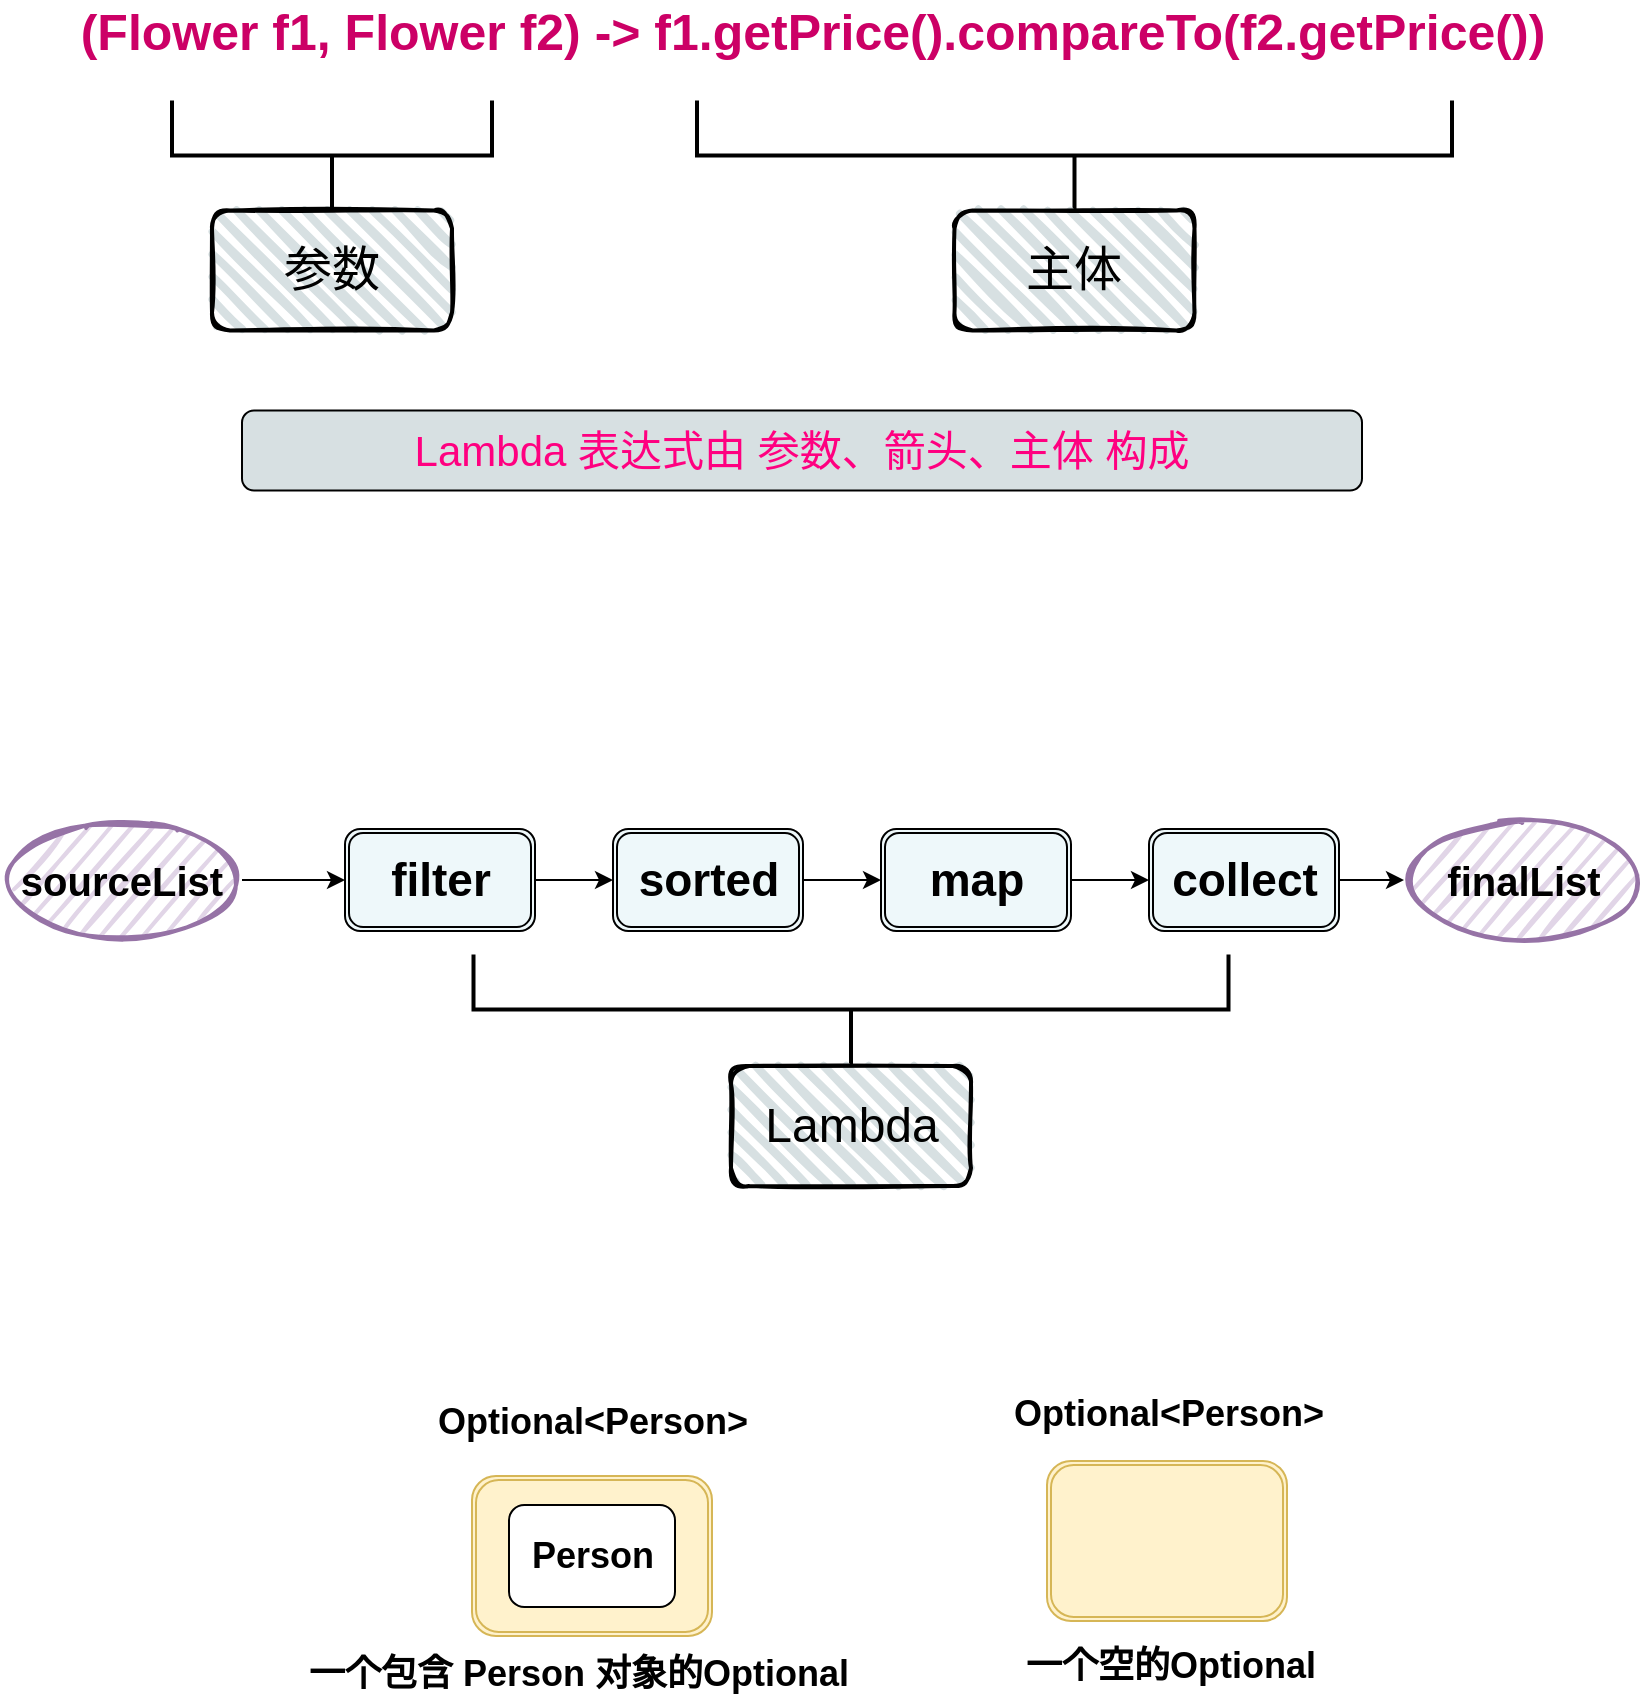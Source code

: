 <mxfile version="13.4.5" type="github">
  <diagram id="rj0JLe2gIcL-ojJeOArh" name="Page-1">
    <mxGraphModel dx="693" dy="824" grid="0" gridSize="10" guides="1" tooltips="1" connect="1" arrows="1" fold="1" page="1" pageScale="1" pageWidth="827" pageHeight="1169" math="0" shadow="0">
      <root>
        <mxCell id="0" />
        <mxCell id="1" parent="0" />
        <mxCell id="2" value="&lt;b&gt;&lt;font style=&quot;font-size: 25px&quot; color=&quot;#cc0066&quot;&gt;(Flower f1, Flower f2) -&amp;gt; f1.getPrice().compareTo(f2.getPrice())&lt;/font&gt;&lt;/b&gt;" style="text;html=1;align=center;verticalAlign=middle;resizable=0;points=[];autosize=1;" parent="1" vertex="1">
          <mxGeometry x="42" y="228.25" width="750" height="20" as="geometry" />
        </mxCell>
        <mxCell id="dL1Ew3igVVzmneVDEsXX-4" value="" style="strokeWidth=2;html=1;shape=mxgraph.flowchart.annotation_2;align=left;labelPosition=right;pointerEvents=1;rotation=-90;" parent="1" vertex="1">
          <mxGeometry x="149.5" y="220.75" width="55" height="160" as="geometry" />
        </mxCell>
        <mxCell id="dL1Ew3igVVzmneVDEsXX-6" value="&lt;font style=&quot;font-size: 24px&quot;&gt;参数&lt;/font&gt;" style="rounded=1;whiteSpace=wrap;html=1;strokeWidth=2;fillWeight=4;hachureGap=8;hachureAngle=45;sketch=1;fillColor=#D7E0E2;" parent="1" vertex="1">
          <mxGeometry x="117" y="328.25" width="120" height="60" as="geometry" />
        </mxCell>
        <mxCell id="dL1Ew3igVVzmneVDEsXX-7" value="" style="strokeWidth=2;html=1;shape=mxgraph.flowchart.annotation_2;align=left;labelPosition=right;pointerEvents=1;rotation=-90;" parent="1" vertex="1">
          <mxGeometry x="520.75" y="112" width="55" height="377.5" as="geometry" />
        </mxCell>
        <mxCell id="dL1Ew3igVVzmneVDEsXX-8" value="&lt;font style=&quot;font-size: 24px&quot;&gt;主体&lt;/font&gt;" style="rounded=1;whiteSpace=wrap;html=1;strokeWidth=2;fillWeight=4;hachureGap=8;hachureAngle=45;sketch=1;fillColor=#D7E0E2;" parent="1" vertex="1">
          <mxGeometry x="488.25" y="328.25" width="120" height="60" as="geometry" />
        </mxCell>
        <mxCell id="dL1Ew3igVVzmneVDEsXX-10" value="&lt;font style=&quot;font-size: 21px&quot; color=&quot;#ff0080&quot;&gt;Lambda 表达式由 参数、箭头、主体 构成&lt;/font&gt;" style="rounded=1;whiteSpace=wrap;html=1;fillColor=#D7E0E2;" parent="1" vertex="1">
          <mxGeometry x="132" y="428.25" width="560" height="40" as="geometry" />
        </mxCell>
        <mxCell id="dL1Ew3igVVzmneVDEsXX-16" value="" style="edgeStyle=orthogonalEdgeStyle;rounded=0;orthogonalLoop=1;jettySize=auto;html=1;" parent="1" source="dL1Ew3igVVzmneVDEsXX-11" target="dL1Ew3igVVzmneVDEsXX-13" edge="1">
          <mxGeometry relative="1" as="geometry" />
        </mxCell>
        <mxCell id="dL1Ew3igVVzmneVDEsXX-11" value="&lt;font style=&quot;font-size: 23px&quot;&gt;&lt;b&gt;filter&lt;/b&gt;&lt;/font&gt;" style="shape=ext;double=1;rounded=1;whiteSpace=wrap;html=1;fillColor=#EEF8FA;" parent="1" vertex="1">
          <mxGeometry x="183.5" y="637.5" width="95" height="51" as="geometry" />
        </mxCell>
        <mxCell id="dL1Ew3igVVzmneVDEsXX-17" value="" style="edgeStyle=orthogonalEdgeStyle;rounded=0;orthogonalLoop=1;jettySize=auto;html=1;" parent="1" source="dL1Ew3igVVzmneVDEsXX-13" target="dL1Ew3igVVzmneVDEsXX-14" edge="1">
          <mxGeometry relative="1" as="geometry" />
        </mxCell>
        <mxCell id="dL1Ew3igVVzmneVDEsXX-13" value="&lt;font style=&quot;font-size: 23px&quot;&gt;&lt;b&gt;sorted&lt;/b&gt;&lt;/font&gt;" style="shape=ext;double=1;rounded=1;whiteSpace=wrap;html=1;fillColor=#EEF8FA;" parent="1" vertex="1">
          <mxGeometry x="317.5" y="637.5" width="95" height="51" as="geometry" />
        </mxCell>
        <mxCell id="dL1Ew3igVVzmneVDEsXX-18" value="" style="edgeStyle=orthogonalEdgeStyle;rounded=0;orthogonalLoop=1;jettySize=auto;html=1;" parent="1" source="dL1Ew3igVVzmneVDEsXX-14" target="dL1Ew3igVVzmneVDEsXX-15" edge="1">
          <mxGeometry relative="1" as="geometry" />
        </mxCell>
        <mxCell id="dL1Ew3igVVzmneVDEsXX-14" value="&lt;span style=&quot;font-size: 23px&quot;&gt;&lt;b&gt;map&lt;/b&gt;&lt;/span&gt;" style="shape=ext;double=1;rounded=1;whiteSpace=wrap;html=1;fillColor=#EEF8FA;" parent="1" vertex="1">
          <mxGeometry x="451.5" y="637.5" width="95" height="51" as="geometry" />
        </mxCell>
        <mxCell id="dL1Ew3igVVzmneVDEsXX-24" value="" style="edgeStyle=orthogonalEdgeStyle;rounded=0;orthogonalLoop=1;jettySize=auto;html=1;" parent="1" source="dL1Ew3igVVzmneVDEsXX-15" target="dL1Ew3igVVzmneVDEsXX-23" edge="1">
          <mxGeometry relative="1" as="geometry" />
        </mxCell>
        <mxCell id="dL1Ew3igVVzmneVDEsXX-15" value="&lt;font style=&quot;font-size: 23px&quot;&gt;&lt;b&gt;collect&lt;/b&gt;&lt;/font&gt;" style="shape=ext;double=1;rounded=1;whiteSpace=wrap;html=1;fillColor=#EEF8FA;" parent="1" vertex="1">
          <mxGeometry x="585.5" y="637.5" width="95" height="51" as="geometry" />
        </mxCell>
        <mxCell id="dL1Ew3igVVzmneVDEsXX-20" value="" style="edgeStyle=orthogonalEdgeStyle;rounded=0;orthogonalLoop=1;jettySize=auto;html=1;" parent="1" source="dL1Ew3igVVzmneVDEsXX-19" target="dL1Ew3igVVzmneVDEsXX-11" edge="1">
          <mxGeometry relative="1" as="geometry" />
        </mxCell>
        <mxCell id="dL1Ew3igVVzmneVDEsXX-19" value="&lt;font style=&quot;font-size: 20px&quot;&gt;&lt;b&gt;sourceList&lt;/b&gt;&lt;/font&gt;" style="ellipse;whiteSpace=wrap;html=1;strokeWidth=2;fillWeight=2;hachureGap=8;fillStyle=dots;sketch=1;fillColor=#e1d5e7;strokeColor=#9673a6;" parent="1" vertex="1">
          <mxGeometry x="12" y="633" width="120" height="60" as="geometry" />
        </mxCell>
        <mxCell id="dL1Ew3igVVzmneVDEsXX-23" value="&lt;font style=&quot;font-size: 20px&quot;&gt;&lt;b&gt;finalList&lt;/b&gt;&lt;/font&gt;" style="ellipse;whiteSpace=wrap;html=1;strokeWidth=2;fillWeight=2;hachureGap=8;fillStyle=dots;sketch=1;fillColor=#e1d5e7;strokeColor=#9673a6;" parent="1" vertex="1">
          <mxGeometry x="713" y="633" width="120" height="60" as="geometry" />
        </mxCell>
        <mxCell id="dL1Ew3igVVzmneVDEsXX-25" value="" style="strokeWidth=2;html=1;shape=mxgraph.flowchart.annotation_2;align=left;labelPosition=right;pointerEvents=1;rotation=-90;" parent="1" vertex="1">
          <mxGeometry x="409" y="539" width="55" height="377.5" as="geometry" />
        </mxCell>
        <mxCell id="dL1Ew3igVVzmneVDEsXX-26" value="&lt;font style=&quot;font-size: 24px&quot;&gt;Lambda&lt;/font&gt;" style="rounded=1;whiteSpace=wrap;html=1;strokeWidth=2;fillWeight=4;hachureGap=8;hachureAngle=45;sketch=1;fillColor=#D7E0E2;" parent="1" vertex="1">
          <mxGeometry x="376.5" y="756" width="120" height="60" as="geometry" />
        </mxCell>
        <mxCell id="heS_Wgyb3wYvVYOoogj0-2" value="" style="shape=ext;double=1;rounded=1;whiteSpace=wrap;html=1;fontSize=18;fontStyle=1;fillColor=#fff2cc;strokeColor=#d6b656;" vertex="1" parent="1">
          <mxGeometry x="247" y="961" width="120" height="80" as="geometry" />
        </mxCell>
        <mxCell id="heS_Wgyb3wYvVYOoogj0-3" value="Person" style="rounded=1;whiteSpace=wrap;html=1;fontSize=18;fontStyle=1" vertex="1" parent="1">
          <mxGeometry x="265.5" y="975.5" width="83" height="51" as="geometry" />
        </mxCell>
        <mxCell id="heS_Wgyb3wYvVYOoogj0-4" value="" style="shape=ext;double=1;rounded=1;whiteSpace=wrap;html=1;fontSize=18;fontStyle=1;fillColor=#fff2cc;strokeColor=#d6b656;" vertex="1" parent="1">
          <mxGeometry x="534.5" y="953.5" width="120" height="80" as="geometry" />
        </mxCell>
        <mxCell id="heS_Wgyb3wYvVYOoogj0-5" value="Optional&amp;lt;Person&amp;gt;" style="text;html=1;align=center;verticalAlign=middle;resizable=0;points=[];autosize=1;fontSize=18;fontStyle=1" vertex="1" parent="1">
          <mxGeometry x="224.5" y="921" width="165" height="26" as="geometry" />
        </mxCell>
        <mxCell id="heS_Wgyb3wYvVYOoogj0-6" value="Optional&amp;lt;Person&amp;gt;" style="text;html=1;align=center;verticalAlign=middle;resizable=0;points=[];autosize=1;fontSize=18;fontStyle=1" vertex="1" parent="1">
          <mxGeometry x="512" y="916.5" width="165" height="26" as="geometry" />
        </mxCell>
        <mxCell id="heS_Wgyb3wYvVYOoogj0-7" value="一个包含 Person 对象的Optional" style="text;html=1;align=center;verticalAlign=middle;resizable=0;points=[];autosize=1;fontSize=18;fontStyle=1" vertex="1" parent="1">
          <mxGeometry x="160" y="1047" width="280" height="26" as="geometry" />
        </mxCell>
        <mxCell id="heS_Wgyb3wYvVYOoogj0-8" value="一个空的Optional" style="text;html=1;align=center;verticalAlign=middle;resizable=0;points=[];autosize=1;fontSize=18;fontStyle=1" vertex="1" parent="1">
          <mxGeometry x="518" y="1042.5" width="155" height="26" as="geometry" />
        </mxCell>
      </root>
    </mxGraphModel>
  </diagram>
</mxfile>
